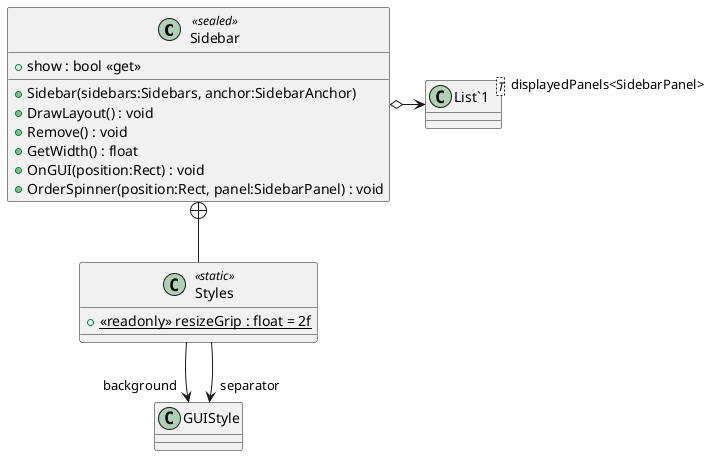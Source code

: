 @startuml
class Sidebar <<sealed>> {
    + Sidebar(sidebars:Sidebars, anchor:SidebarAnchor)
    + show : bool <<get>>
    + DrawLayout() : void
    + Remove() : void
    + GetWidth() : float
    + OnGUI(position:Rect) : void
    + OrderSpinner(position:Rect, panel:SidebarPanel) : void
}
class "List`1"<T> {
}
class Styles <<static>> {
    + {static} <<readonly>> resizeGrip : float = 2f
}
Sidebar o-> "displayedPanels<SidebarPanel>" "List`1"
Sidebar +-- Styles
Styles --> "background" GUIStyle
Styles --> "separator" GUIStyle
@enduml

